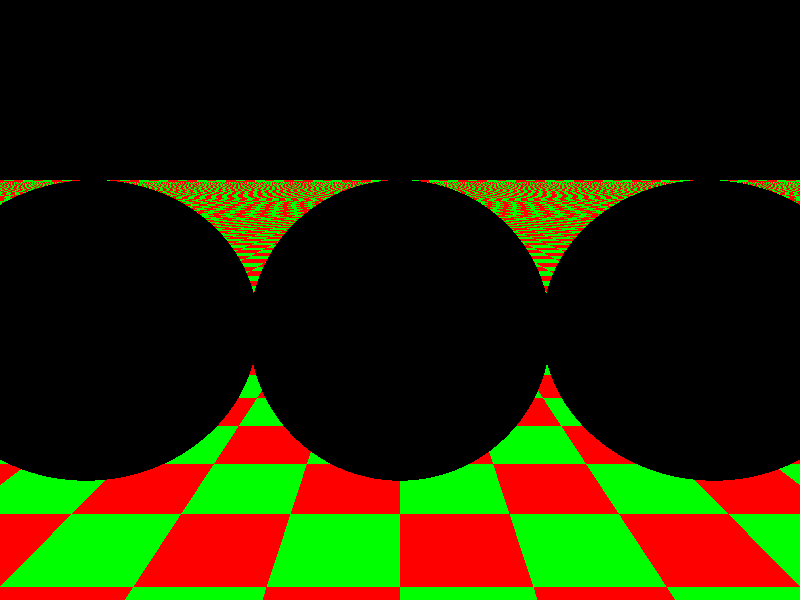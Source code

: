 #include "colors.inc"

camera{
    location <0,1,0>
    look_at <0,0,5>
}

light_source{
    <5,5,-5>
    rgb 1
}

plane{
    y,-2
    pigment{
        checker rgb <1,0,0>, rgb <0,1,0>
    }
}

sphere{
    <-2,0,4>, 1
    pigment{
        rgb 0
    }
    finish{
        reflection .9
    }  
    normal{
        bumps 0.1 scale 0.1
    }    
}

sphere{
    <0,0,4>, 1
    pigment{
        rgb 0
    }
    finish{
        reflection .9
    }      
}

sphere{
    <2,0,4>, 1
    pigment{
        rgb 0
    }
    finish{
        reflection .9
    }
    normal{
        granite 0.1 scale 0.1
    }        
}